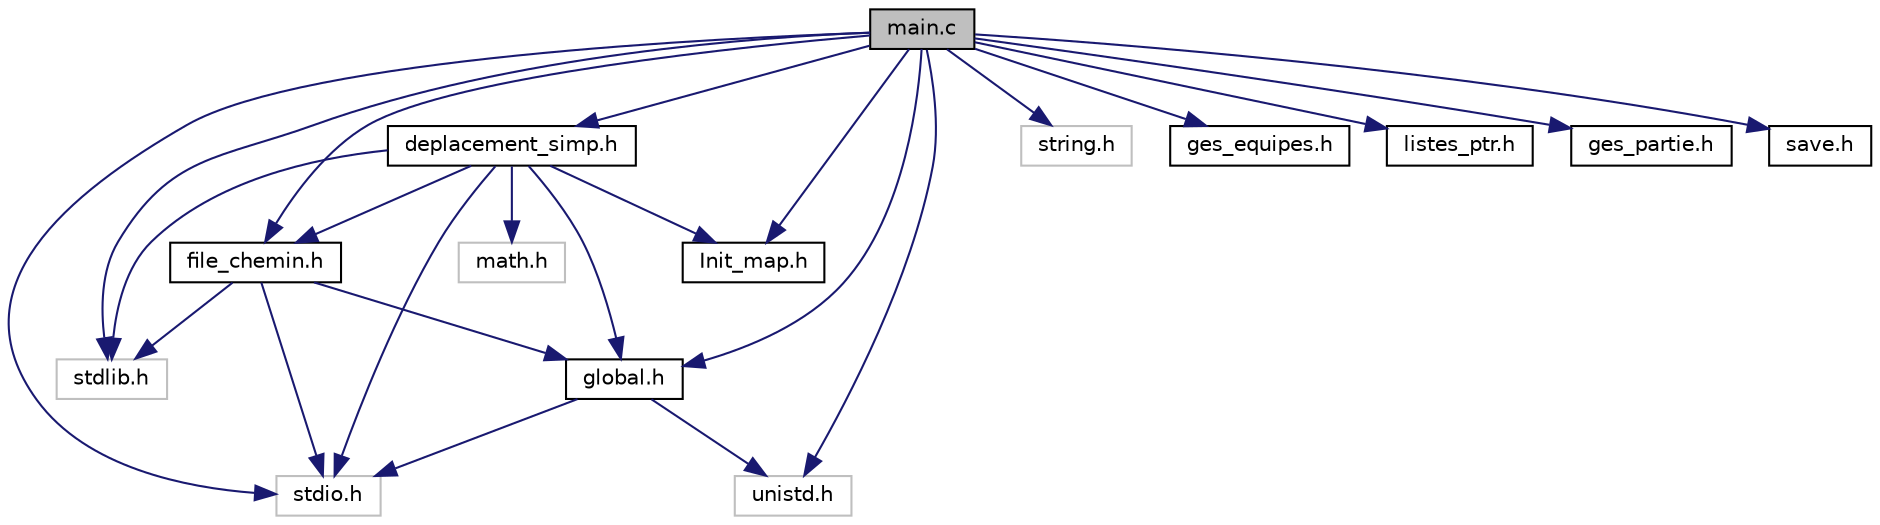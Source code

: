 digraph "main.c"
{
  edge [fontname="Helvetica",fontsize="10",labelfontname="Helvetica",labelfontsize="10"];
  node [fontname="Helvetica",fontsize="10",shape=record];
  Node1 [label="main.c",height=0.2,width=0.4,color="black", fillcolor="grey75", style="filled", fontcolor="black"];
  Node1 -> Node2 [color="midnightblue",fontsize="10",style="solid"];
  Node2 [label="stdio.h",height=0.2,width=0.4,color="grey75", fillcolor="white", style="filled"];
  Node1 -> Node3 [color="midnightblue",fontsize="10",style="solid"];
  Node3 [label="stdlib.h",height=0.2,width=0.4,color="grey75", fillcolor="white", style="filled"];
  Node1 -> Node4 [color="midnightblue",fontsize="10",style="solid"];
  Node4 [label="unistd.h",height=0.2,width=0.4,color="grey75", fillcolor="white", style="filled"];
  Node1 -> Node5 [color="midnightblue",fontsize="10",style="solid"];
  Node5 [label="string.h",height=0.2,width=0.4,color="grey75", fillcolor="white", style="filled"];
  Node1 -> Node6 [color="midnightblue",fontsize="10",style="solid"];
  Node6 [label="global.h",height=0.2,width=0.4,color="black", fillcolor="white", style="filled",URL="$a00021.html",tooltip="Ce fichier contient les définitions de chaque structure globales utilisées dans le projet..."];
  Node6 -> Node2 [color="midnightblue",fontsize="10",style="solid"];
  Node6 -> Node4 [color="midnightblue",fontsize="10",style="solid"];
  Node1 -> Node7 [color="midnightblue",fontsize="10",style="solid"];
  Node7 [label="ges_equipes.h",height=0.2,width=0.4,color="black", fillcolor="white", style="filled",URL="$a00018.html",tooltip="Ce fichier contient les définitions des fonctions permettant de modifier les équipes. "];
  Node1 -> Node8 [color="midnightblue",fontsize="10",style="solid"];
  Node8 [label="listes_ptr.h",height=0.2,width=0.4,color="black", fillcolor="white", style="filled",URL="$a00025.html",tooltip="Ce fichier contient les définitions des primitives d&#39;acces aux listes. "];
  Node1 -> Node9 [color="midnightblue",fontsize="10",style="solid"];
  Node9 [label="file_chemin.h",height=0.2,width=0.4,color="black", fillcolor="white", style="filled",URL="$a00016.html",tooltip="Ce fichier contient les définitions des primitives d&#39;acces aux files de noeuds. "];
  Node9 -> Node2 [color="midnightblue",fontsize="10",style="solid"];
  Node9 -> Node3 [color="midnightblue",fontsize="10",style="solid"];
  Node9 -> Node6 [color="midnightblue",fontsize="10",style="solid"];
  Node1 -> Node10 [color="midnightblue",fontsize="10",style="solid"];
  Node10 [label="Init_map.h",height=0.2,width=0.4,color="black", fillcolor="white", style="filled",URL="$a00023.html",tooltip="Ce fichier contient les définitions des fonctions permettant la création de la map. "];
  Node1 -> Node11 [color="midnightblue",fontsize="10",style="solid"];
  Node11 [label="deplacement_simp.h",height=0.2,width=0.4,color="black", fillcolor="white", style="filled",URL="$a00014.html",tooltip="Ce fichier contient les en-tête de la version simplifiée des fonctions de déplacement sur la carte..."];
  Node11 -> Node2 [color="midnightblue",fontsize="10",style="solid"];
  Node11 -> Node3 [color="midnightblue",fontsize="10",style="solid"];
  Node11 -> Node12 [color="midnightblue",fontsize="10",style="solid"];
  Node12 [label="math.h",height=0.2,width=0.4,color="grey75", fillcolor="white", style="filled"];
  Node11 -> Node6 [color="midnightblue",fontsize="10",style="solid"];
  Node11 -> Node9 [color="midnightblue",fontsize="10",style="solid"];
  Node11 -> Node10 [color="midnightblue",fontsize="10",style="solid"];
  Node1 -> Node13 [color="midnightblue",fontsize="10",style="solid"];
  Node13 [label="ges_partie.h",height=0.2,width=0.4,color="black", fillcolor="white", style="filled",URL="$a00020.html",tooltip="Ce fichier contient les définitions des primitives de gestion de la parie. "];
  Node1 -> Node14 [color="midnightblue",fontsize="10",style="solid"];
  Node14 [label="save.h",height=0.2,width=0.4,color="black", fillcolor="white", style="filled",URL="$a00028_source.html"];
}

